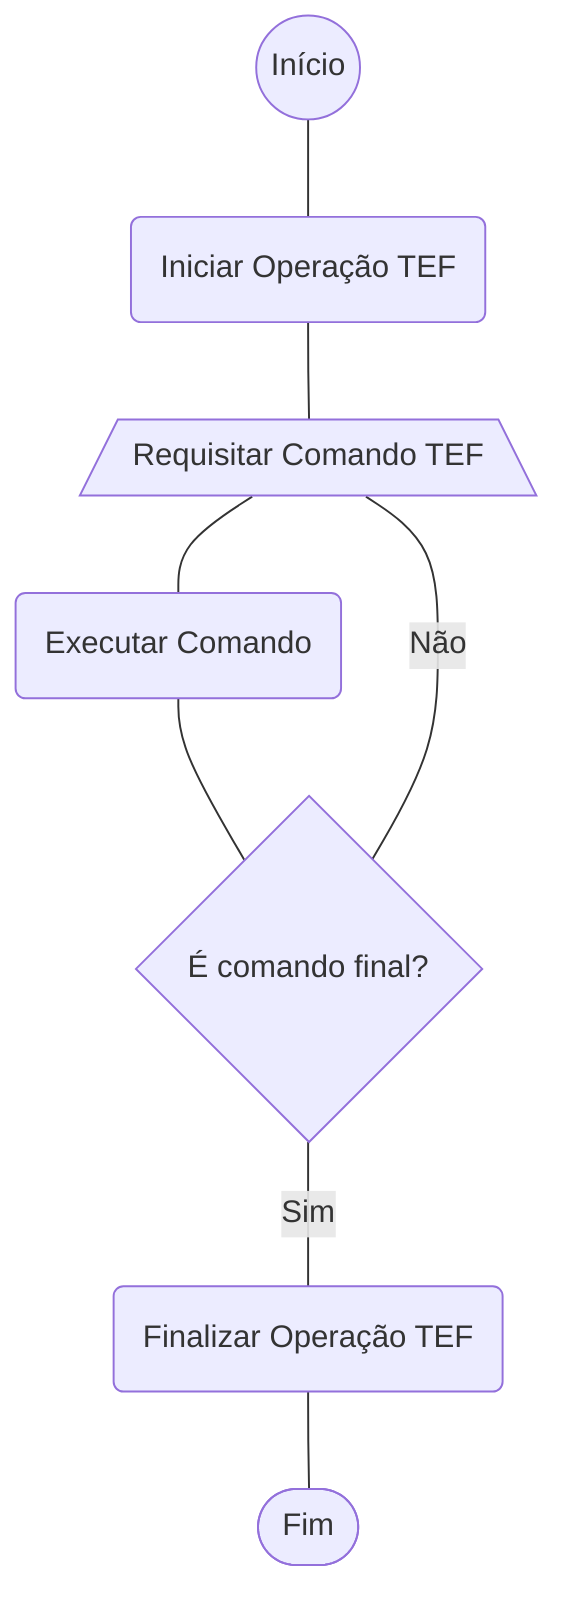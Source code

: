 flowchart TB
    inicio((Início)) --- inOp(Iniciar Operação TEF)
    inOp --- req[/Requisitar Comando TEF\]
    req --- exCom(Executar Comando)
    exCom --- fin{É comando final?}
    fin ---|Não| req
    fin ---|Sim| finaliza(Finalizar Operação TEF)
    finaliza --- fim([Fim])
    class fin mDecision
    class inOp,exCom,finaliza,req mOp
    class inicio,fim mInFim